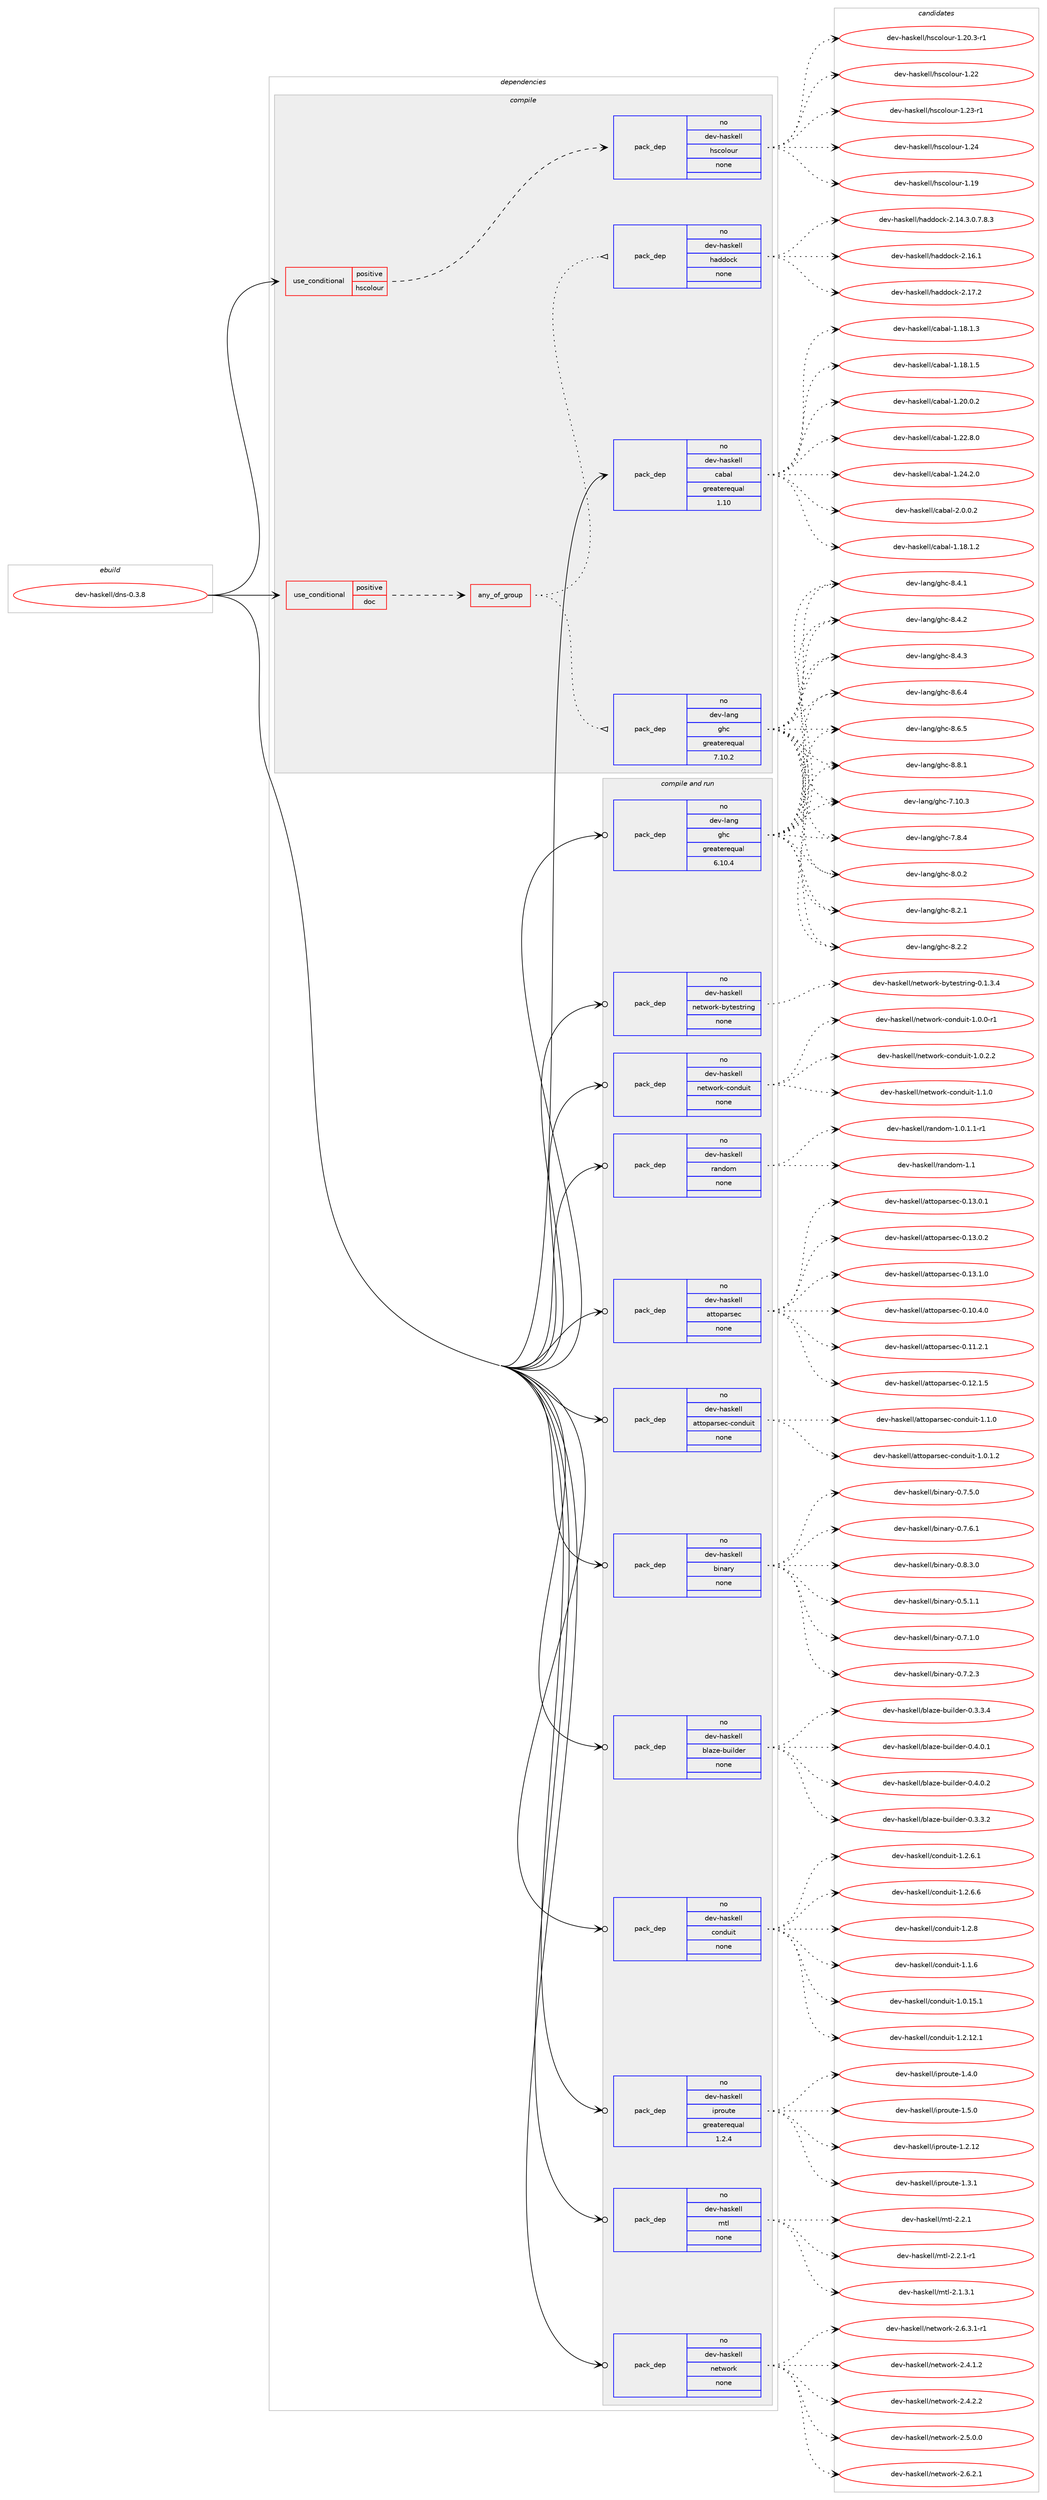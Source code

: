 digraph prolog {

# *************
# Graph options
# *************

newrank=true;
concentrate=true;
compound=true;
graph [rankdir=LR,fontname=Helvetica,fontsize=10,ranksep=1.5];#, ranksep=2.5, nodesep=0.2];
edge  [arrowhead=vee];
node  [fontname=Helvetica,fontsize=10];

# **********
# The ebuild
# **********

subgraph cluster_leftcol {
color=gray;
rank=same;
label=<<i>ebuild</i>>;
id [label="dev-haskell/dns-0.3.8", color=red, width=4, href="../dev-haskell/dns-0.3.8.svg"];
}

# ****************
# The dependencies
# ****************

subgraph cluster_midcol {
color=gray;
label=<<i>dependencies</i>>;
subgraph cluster_compile {
fillcolor="#eeeeee";
style=filled;
label=<<i>compile</i>>;
subgraph cond125532 {
dependency531352 [label=<<TABLE BORDER="0" CELLBORDER="1" CELLSPACING="0" CELLPADDING="4"><TR><TD ROWSPAN="3" CELLPADDING="10">use_conditional</TD></TR><TR><TD>positive</TD></TR><TR><TD>doc</TD></TR></TABLE>>, shape=none, color=red];
subgraph any9766 {
dependency531353 [label=<<TABLE BORDER="0" CELLBORDER="1" CELLSPACING="0" CELLPADDING="4"><TR><TD CELLPADDING="10">any_of_group</TD></TR></TABLE>>, shape=none, color=red];subgraph pack395697 {
dependency531354 [label=<<TABLE BORDER="0" CELLBORDER="1" CELLSPACING="0" CELLPADDING="4" WIDTH="220"><TR><TD ROWSPAN="6" CELLPADDING="30">pack_dep</TD></TR><TR><TD WIDTH="110">no</TD></TR><TR><TD>dev-haskell</TD></TR><TR><TD>haddock</TD></TR><TR><TD>none</TD></TR><TR><TD></TD></TR></TABLE>>, shape=none, color=blue];
}
dependency531353:e -> dependency531354:w [weight=20,style="dotted",arrowhead="oinv"];
subgraph pack395698 {
dependency531355 [label=<<TABLE BORDER="0" CELLBORDER="1" CELLSPACING="0" CELLPADDING="4" WIDTH="220"><TR><TD ROWSPAN="6" CELLPADDING="30">pack_dep</TD></TR><TR><TD WIDTH="110">no</TD></TR><TR><TD>dev-lang</TD></TR><TR><TD>ghc</TD></TR><TR><TD>greaterequal</TD></TR><TR><TD>7.10.2</TD></TR></TABLE>>, shape=none, color=blue];
}
dependency531353:e -> dependency531355:w [weight=20,style="dotted",arrowhead="oinv"];
}
dependency531352:e -> dependency531353:w [weight=20,style="dashed",arrowhead="vee"];
}
id:e -> dependency531352:w [weight=20,style="solid",arrowhead="vee"];
subgraph cond125533 {
dependency531356 [label=<<TABLE BORDER="0" CELLBORDER="1" CELLSPACING="0" CELLPADDING="4"><TR><TD ROWSPAN="3" CELLPADDING="10">use_conditional</TD></TR><TR><TD>positive</TD></TR><TR><TD>hscolour</TD></TR></TABLE>>, shape=none, color=red];
subgraph pack395699 {
dependency531357 [label=<<TABLE BORDER="0" CELLBORDER="1" CELLSPACING="0" CELLPADDING="4" WIDTH="220"><TR><TD ROWSPAN="6" CELLPADDING="30">pack_dep</TD></TR><TR><TD WIDTH="110">no</TD></TR><TR><TD>dev-haskell</TD></TR><TR><TD>hscolour</TD></TR><TR><TD>none</TD></TR><TR><TD></TD></TR></TABLE>>, shape=none, color=blue];
}
dependency531356:e -> dependency531357:w [weight=20,style="dashed",arrowhead="vee"];
}
id:e -> dependency531356:w [weight=20,style="solid",arrowhead="vee"];
subgraph pack395700 {
dependency531358 [label=<<TABLE BORDER="0" CELLBORDER="1" CELLSPACING="0" CELLPADDING="4" WIDTH="220"><TR><TD ROWSPAN="6" CELLPADDING="30">pack_dep</TD></TR><TR><TD WIDTH="110">no</TD></TR><TR><TD>dev-haskell</TD></TR><TR><TD>cabal</TD></TR><TR><TD>greaterequal</TD></TR><TR><TD>1.10</TD></TR></TABLE>>, shape=none, color=blue];
}
id:e -> dependency531358:w [weight=20,style="solid",arrowhead="vee"];
}
subgraph cluster_compileandrun {
fillcolor="#eeeeee";
style=filled;
label=<<i>compile and run</i>>;
subgraph pack395701 {
dependency531359 [label=<<TABLE BORDER="0" CELLBORDER="1" CELLSPACING="0" CELLPADDING="4" WIDTH="220"><TR><TD ROWSPAN="6" CELLPADDING="30">pack_dep</TD></TR><TR><TD WIDTH="110">no</TD></TR><TR><TD>dev-haskell</TD></TR><TR><TD>attoparsec</TD></TR><TR><TD>none</TD></TR><TR><TD></TD></TR></TABLE>>, shape=none, color=blue];
}
id:e -> dependency531359:w [weight=20,style="solid",arrowhead="odotvee"];
subgraph pack395702 {
dependency531360 [label=<<TABLE BORDER="0" CELLBORDER="1" CELLSPACING="0" CELLPADDING="4" WIDTH="220"><TR><TD ROWSPAN="6" CELLPADDING="30">pack_dep</TD></TR><TR><TD WIDTH="110">no</TD></TR><TR><TD>dev-haskell</TD></TR><TR><TD>attoparsec-conduit</TD></TR><TR><TD>none</TD></TR><TR><TD></TD></TR></TABLE>>, shape=none, color=blue];
}
id:e -> dependency531360:w [weight=20,style="solid",arrowhead="odotvee"];
subgraph pack395703 {
dependency531361 [label=<<TABLE BORDER="0" CELLBORDER="1" CELLSPACING="0" CELLPADDING="4" WIDTH="220"><TR><TD ROWSPAN="6" CELLPADDING="30">pack_dep</TD></TR><TR><TD WIDTH="110">no</TD></TR><TR><TD>dev-haskell</TD></TR><TR><TD>binary</TD></TR><TR><TD>none</TD></TR><TR><TD></TD></TR></TABLE>>, shape=none, color=blue];
}
id:e -> dependency531361:w [weight=20,style="solid",arrowhead="odotvee"];
subgraph pack395704 {
dependency531362 [label=<<TABLE BORDER="0" CELLBORDER="1" CELLSPACING="0" CELLPADDING="4" WIDTH="220"><TR><TD ROWSPAN="6" CELLPADDING="30">pack_dep</TD></TR><TR><TD WIDTH="110">no</TD></TR><TR><TD>dev-haskell</TD></TR><TR><TD>blaze-builder</TD></TR><TR><TD>none</TD></TR><TR><TD></TD></TR></TABLE>>, shape=none, color=blue];
}
id:e -> dependency531362:w [weight=20,style="solid",arrowhead="odotvee"];
subgraph pack395705 {
dependency531363 [label=<<TABLE BORDER="0" CELLBORDER="1" CELLSPACING="0" CELLPADDING="4" WIDTH="220"><TR><TD ROWSPAN="6" CELLPADDING="30">pack_dep</TD></TR><TR><TD WIDTH="110">no</TD></TR><TR><TD>dev-haskell</TD></TR><TR><TD>conduit</TD></TR><TR><TD>none</TD></TR><TR><TD></TD></TR></TABLE>>, shape=none, color=blue];
}
id:e -> dependency531363:w [weight=20,style="solid",arrowhead="odotvee"];
subgraph pack395706 {
dependency531364 [label=<<TABLE BORDER="0" CELLBORDER="1" CELLSPACING="0" CELLPADDING="4" WIDTH="220"><TR><TD ROWSPAN="6" CELLPADDING="30">pack_dep</TD></TR><TR><TD WIDTH="110">no</TD></TR><TR><TD>dev-haskell</TD></TR><TR><TD>iproute</TD></TR><TR><TD>greaterequal</TD></TR><TR><TD>1.2.4</TD></TR></TABLE>>, shape=none, color=blue];
}
id:e -> dependency531364:w [weight=20,style="solid",arrowhead="odotvee"];
subgraph pack395707 {
dependency531365 [label=<<TABLE BORDER="0" CELLBORDER="1" CELLSPACING="0" CELLPADDING="4" WIDTH="220"><TR><TD ROWSPAN="6" CELLPADDING="30">pack_dep</TD></TR><TR><TD WIDTH="110">no</TD></TR><TR><TD>dev-haskell</TD></TR><TR><TD>mtl</TD></TR><TR><TD>none</TD></TR><TR><TD></TD></TR></TABLE>>, shape=none, color=blue];
}
id:e -> dependency531365:w [weight=20,style="solid",arrowhead="odotvee"];
subgraph pack395708 {
dependency531366 [label=<<TABLE BORDER="0" CELLBORDER="1" CELLSPACING="0" CELLPADDING="4" WIDTH="220"><TR><TD ROWSPAN="6" CELLPADDING="30">pack_dep</TD></TR><TR><TD WIDTH="110">no</TD></TR><TR><TD>dev-haskell</TD></TR><TR><TD>network</TD></TR><TR><TD>none</TD></TR><TR><TD></TD></TR></TABLE>>, shape=none, color=blue];
}
id:e -> dependency531366:w [weight=20,style="solid",arrowhead="odotvee"];
subgraph pack395709 {
dependency531367 [label=<<TABLE BORDER="0" CELLBORDER="1" CELLSPACING="0" CELLPADDING="4" WIDTH="220"><TR><TD ROWSPAN="6" CELLPADDING="30">pack_dep</TD></TR><TR><TD WIDTH="110">no</TD></TR><TR><TD>dev-haskell</TD></TR><TR><TD>network-bytestring</TD></TR><TR><TD>none</TD></TR><TR><TD></TD></TR></TABLE>>, shape=none, color=blue];
}
id:e -> dependency531367:w [weight=20,style="solid",arrowhead="odotvee"];
subgraph pack395710 {
dependency531368 [label=<<TABLE BORDER="0" CELLBORDER="1" CELLSPACING="0" CELLPADDING="4" WIDTH="220"><TR><TD ROWSPAN="6" CELLPADDING="30">pack_dep</TD></TR><TR><TD WIDTH="110">no</TD></TR><TR><TD>dev-haskell</TD></TR><TR><TD>network-conduit</TD></TR><TR><TD>none</TD></TR><TR><TD></TD></TR></TABLE>>, shape=none, color=blue];
}
id:e -> dependency531368:w [weight=20,style="solid",arrowhead="odotvee"];
subgraph pack395711 {
dependency531369 [label=<<TABLE BORDER="0" CELLBORDER="1" CELLSPACING="0" CELLPADDING="4" WIDTH="220"><TR><TD ROWSPAN="6" CELLPADDING="30">pack_dep</TD></TR><TR><TD WIDTH="110">no</TD></TR><TR><TD>dev-haskell</TD></TR><TR><TD>random</TD></TR><TR><TD>none</TD></TR><TR><TD></TD></TR></TABLE>>, shape=none, color=blue];
}
id:e -> dependency531369:w [weight=20,style="solid",arrowhead="odotvee"];
subgraph pack395712 {
dependency531370 [label=<<TABLE BORDER="0" CELLBORDER="1" CELLSPACING="0" CELLPADDING="4" WIDTH="220"><TR><TD ROWSPAN="6" CELLPADDING="30">pack_dep</TD></TR><TR><TD WIDTH="110">no</TD></TR><TR><TD>dev-lang</TD></TR><TR><TD>ghc</TD></TR><TR><TD>greaterequal</TD></TR><TR><TD>6.10.4</TD></TR></TABLE>>, shape=none, color=blue];
}
id:e -> dependency531370:w [weight=20,style="solid",arrowhead="odotvee"];
}
subgraph cluster_run {
fillcolor="#eeeeee";
style=filled;
label=<<i>run</i>>;
}
}

# **************
# The candidates
# **************

subgraph cluster_choices {
rank=same;
color=gray;
label=<<i>candidates</i>>;

subgraph choice395697 {
color=black;
nodesep=1;
choice1001011184510497115107101108108471049710010011199107455046495246514648465546564651 [label="dev-haskell/haddock-2.14.3.0.7.8.3", color=red, width=4,href="../dev-haskell/haddock-2.14.3.0.7.8.3.svg"];
choice100101118451049711510710110810847104971001001119910745504649544649 [label="dev-haskell/haddock-2.16.1", color=red, width=4,href="../dev-haskell/haddock-2.16.1.svg"];
choice100101118451049711510710110810847104971001001119910745504649554650 [label="dev-haskell/haddock-2.17.2", color=red, width=4,href="../dev-haskell/haddock-2.17.2.svg"];
dependency531354:e -> choice1001011184510497115107101108108471049710010011199107455046495246514648465546564651:w [style=dotted,weight="100"];
dependency531354:e -> choice100101118451049711510710110810847104971001001119910745504649544649:w [style=dotted,weight="100"];
dependency531354:e -> choice100101118451049711510710110810847104971001001119910745504649554650:w [style=dotted,weight="100"];
}
subgraph choice395698 {
color=black;
nodesep=1;
choice1001011184510897110103471031049945554649484651 [label="dev-lang/ghc-7.10.3", color=red, width=4,href="../dev-lang/ghc-7.10.3.svg"];
choice10010111845108971101034710310499455546564652 [label="dev-lang/ghc-7.8.4", color=red, width=4,href="../dev-lang/ghc-7.8.4.svg"];
choice10010111845108971101034710310499455646484650 [label="dev-lang/ghc-8.0.2", color=red, width=4,href="../dev-lang/ghc-8.0.2.svg"];
choice10010111845108971101034710310499455646504649 [label="dev-lang/ghc-8.2.1", color=red, width=4,href="../dev-lang/ghc-8.2.1.svg"];
choice10010111845108971101034710310499455646504650 [label="dev-lang/ghc-8.2.2", color=red, width=4,href="../dev-lang/ghc-8.2.2.svg"];
choice10010111845108971101034710310499455646524649 [label="dev-lang/ghc-8.4.1", color=red, width=4,href="../dev-lang/ghc-8.4.1.svg"];
choice10010111845108971101034710310499455646524650 [label="dev-lang/ghc-8.4.2", color=red, width=4,href="../dev-lang/ghc-8.4.2.svg"];
choice10010111845108971101034710310499455646524651 [label="dev-lang/ghc-8.4.3", color=red, width=4,href="../dev-lang/ghc-8.4.3.svg"];
choice10010111845108971101034710310499455646544652 [label="dev-lang/ghc-8.6.4", color=red, width=4,href="../dev-lang/ghc-8.6.4.svg"];
choice10010111845108971101034710310499455646544653 [label="dev-lang/ghc-8.6.5", color=red, width=4,href="../dev-lang/ghc-8.6.5.svg"];
choice10010111845108971101034710310499455646564649 [label="dev-lang/ghc-8.8.1", color=red, width=4,href="../dev-lang/ghc-8.8.1.svg"];
dependency531355:e -> choice1001011184510897110103471031049945554649484651:w [style=dotted,weight="100"];
dependency531355:e -> choice10010111845108971101034710310499455546564652:w [style=dotted,weight="100"];
dependency531355:e -> choice10010111845108971101034710310499455646484650:w [style=dotted,weight="100"];
dependency531355:e -> choice10010111845108971101034710310499455646504649:w [style=dotted,weight="100"];
dependency531355:e -> choice10010111845108971101034710310499455646504650:w [style=dotted,weight="100"];
dependency531355:e -> choice10010111845108971101034710310499455646524649:w [style=dotted,weight="100"];
dependency531355:e -> choice10010111845108971101034710310499455646524650:w [style=dotted,weight="100"];
dependency531355:e -> choice10010111845108971101034710310499455646524651:w [style=dotted,weight="100"];
dependency531355:e -> choice10010111845108971101034710310499455646544652:w [style=dotted,weight="100"];
dependency531355:e -> choice10010111845108971101034710310499455646544653:w [style=dotted,weight="100"];
dependency531355:e -> choice10010111845108971101034710310499455646564649:w [style=dotted,weight="100"];
}
subgraph choice395699 {
color=black;
nodesep=1;
choice100101118451049711510710110810847104115991111081111171144549464957 [label="dev-haskell/hscolour-1.19", color=red, width=4,href="../dev-haskell/hscolour-1.19.svg"];
choice10010111845104971151071011081084710411599111108111117114454946504846514511449 [label="dev-haskell/hscolour-1.20.3-r1", color=red, width=4,href="../dev-haskell/hscolour-1.20.3-r1.svg"];
choice100101118451049711510710110810847104115991111081111171144549465050 [label="dev-haskell/hscolour-1.22", color=red, width=4,href="../dev-haskell/hscolour-1.22.svg"];
choice1001011184510497115107101108108471041159911110811111711445494650514511449 [label="dev-haskell/hscolour-1.23-r1", color=red, width=4,href="../dev-haskell/hscolour-1.23-r1.svg"];
choice100101118451049711510710110810847104115991111081111171144549465052 [label="dev-haskell/hscolour-1.24", color=red, width=4,href="../dev-haskell/hscolour-1.24.svg"];
dependency531357:e -> choice100101118451049711510710110810847104115991111081111171144549464957:w [style=dotted,weight="100"];
dependency531357:e -> choice10010111845104971151071011081084710411599111108111117114454946504846514511449:w [style=dotted,weight="100"];
dependency531357:e -> choice100101118451049711510710110810847104115991111081111171144549465050:w [style=dotted,weight="100"];
dependency531357:e -> choice1001011184510497115107101108108471041159911110811111711445494650514511449:w [style=dotted,weight="100"];
dependency531357:e -> choice100101118451049711510710110810847104115991111081111171144549465052:w [style=dotted,weight="100"];
}
subgraph choice395700 {
color=black;
nodesep=1;
choice10010111845104971151071011081084799979897108454946495646494650 [label="dev-haskell/cabal-1.18.1.2", color=red, width=4,href="../dev-haskell/cabal-1.18.1.2.svg"];
choice10010111845104971151071011081084799979897108454946495646494651 [label="dev-haskell/cabal-1.18.1.3", color=red, width=4,href="../dev-haskell/cabal-1.18.1.3.svg"];
choice10010111845104971151071011081084799979897108454946495646494653 [label="dev-haskell/cabal-1.18.1.5", color=red, width=4,href="../dev-haskell/cabal-1.18.1.5.svg"];
choice10010111845104971151071011081084799979897108454946504846484650 [label="dev-haskell/cabal-1.20.0.2", color=red, width=4,href="../dev-haskell/cabal-1.20.0.2.svg"];
choice10010111845104971151071011081084799979897108454946505046564648 [label="dev-haskell/cabal-1.22.8.0", color=red, width=4,href="../dev-haskell/cabal-1.22.8.0.svg"];
choice10010111845104971151071011081084799979897108454946505246504648 [label="dev-haskell/cabal-1.24.2.0", color=red, width=4,href="../dev-haskell/cabal-1.24.2.0.svg"];
choice100101118451049711510710110810847999798971084550464846484650 [label="dev-haskell/cabal-2.0.0.2", color=red, width=4,href="../dev-haskell/cabal-2.0.0.2.svg"];
dependency531358:e -> choice10010111845104971151071011081084799979897108454946495646494650:w [style=dotted,weight="100"];
dependency531358:e -> choice10010111845104971151071011081084799979897108454946495646494651:w [style=dotted,weight="100"];
dependency531358:e -> choice10010111845104971151071011081084799979897108454946495646494653:w [style=dotted,weight="100"];
dependency531358:e -> choice10010111845104971151071011081084799979897108454946504846484650:w [style=dotted,weight="100"];
dependency531358:e -> choice10010111845104971151071011081084799979897108454946505046564648:w [style=dotted,weight="100"];
dependency531358:e -> choice10010111845104971151071011081084799979897108454946505246504648:w [style=dotted,weight="100"];
dependency531358:e -> choice100101118451049711510710110810847999798971084550464846484650:w [style=dotted,weight="100"];
}
subgraph choice395701 {
color=black;
nodesep=1;
choice100101118451049711510710110810847971161161111129711411510199454846494846524648 [label="dev-haskell/attoparsec-0.10.4.0", color=red, width=4,href="../dev-haskell/attoparsec-0.10.4.0.svg"];
choice100101118451049711510710110810847971161161111129711411510199454846494946504649 [label="dev-haskell/attoparsec-0.11.2.1", color=red, width=4,href="../dev-haskell/attoparsec-0.11.2.1.svg"];
choice100101118451049711510710110810847971161161111129711411510199454846495046494653 [label="dev-haskell/attoparsec-0.12.1.5", color=red, width=4,href="../dev-haskell/attoparsec-0.12.1.5.svg"];
choice100101118451049711510710110810847971161161111129711411510199454846495146484649 [label="dev-haskell/attoparsec-0.13.0.1", color=red, width=4,href="../dev-haskell/attoparsec-0.13.0.1.svg"];
choice100101118451049711510710110810847971161161111129711411510199454846495146484650 [label="dev-haskell/attoparsec-0.13.0.2", color=red, width=4,href="../dev-haskell/attoparsec-0.13.0.2.svg"];
choice100101118451049711510710110810847971161161111129711411510199454846495146494648 [label="dev-haskell/attoparsec-0.13.1.0", color=red, width=4,href="../dev-haskell/attoparsec-0.13.1.0.svg"];
dependency531359:e -> choice100101118451049711510710110810847971161161111129711411510199454846494846524648:w [style=dotted,weight="100"];
dependency531359:e -> choice100101118451049711510710110810847971161161111129711411510199454846494946504649:w [style=dotted,weight="100"];
dependency531359:e -> choice100101118451049711510710110810847971161161111129711411510199454846495046494653:w [style=dotted,weight="100"];
dependency531359:e -> choice100101118451049711510710110810847971161161111129711411510199454846495146484649:w [style=dotted,weight="100"];
dependency531359:e -> choice100101118451049711510710110810847971161161111129711411510199454846495146484650:w [style=dotted,weight="100"];
dependency531359:e -> choice100101118451049711510710110810847971161161111129711411510199454846495146494648:w [style=dotted,weight="100"];
}
subgraph choice395702 {
color=black;
nodesep=1;
choice10010111845104971151071011081084797116116111112971141151019945991111101001171051164549464846494650 [label="dev-haskell/attoparsec-conduit-1.0.1.2", color=red, width=4,href="../dev-haskell/attoparsec-conduit-1.0.1.2.svg"];
choice1001011184510497115107101108108479711611611111297114115101994599111110100117105116454946494648 [label="dev-haskell/attoparsec-conduit-1.1.0", color=red, width=4,href="../dev-haskell/attoparsec-conduit-1.1.0.svg"];
dependency531360:e -> choice10010111845104971151071011081084797116116111112971141151019945991111101001171051164549464846494650:w [style=dotted,weight="100"];
dependency531360:e -> choice1001011184510497115107101108108479711611611111297114115101994599111110100117105116454946494648:w [style=dotted,weight="100"];
}
subgraph choice395703 {
color=black;
nodesep=1;
choice10010111845104971151071011081084798105110971141214548465346494649 [label="dev-haskell/binary-0.5.1.1", color=red, width=4,href="../dev-haskell/binary-0.5.1.1.svg"];
choice10010111845104971151071011081084798105110971141214548465546494648 [label="dev-haskell/binary-0.7.1.0", color=red, width=4,href="../dev-haskell/binary-0.7.1.0.svg"];
choice10010111845104971151071011081084798105110971141214548465546504651 [label="dev-haskell/binary-0.7.2.3", color=red, width=4,href="../dev-haskell/binary-0.7.2.3.svg"];
choice10010111845104971151071011081084798105110971141214548465546534648 [label="dev-haskell/binary-0.7.5.0", color=red, width=4,href="../dev-haskell/binary-0.7.5.0.svg"];
choice10010111845104971151071011081084798105110971141214548465546544649 [label="dev-haskell/binary-0.7.6.1", color=red, width=4,href="../dev-haskell/binary-0.7.6.1.svg"];
choice10010111845104971151071011081084798105110971141214548465646514648 [label="dev-haskell/binary-0.8.3.0", color=red, width=4,href="../dev-haskell/binary-0.8.3.0.svg"];
dependency531361:e -> choice10010111845104971151071011081084798105110971141214548465346494649:w [style=dotted,weight="100"];
dependency531361:e -> choice10010111845104971151071011081084798105110971141214548465546494648:w [style=dotted,weight="100"];
dependency531361:e -> choice10010111845104971151071011081084798105110971141214548465546504651:w [style=dotted,weight="100"];
dependency531361:e -> choice10010111845104971151071011081084798105110971141214548465546534648:w [style=dotted,weight="100"];
dependency531361:e -> choice10010111845104971151071011081084798105110971141214548465546544649:w [style=dotted,weight="100"];
dependency531361:e -> choice10010111845104971151071011081084798105110971141214548465646514648:w [style=dotted,weight="100"];
}
subgraph choice395704 {
color=black;
nodesep=1;
choice100101118451049711510710110810847981089712210145981171051081001011144548465146514650 [label="dev-haskell/blaze-builder-0.3.3.2", color=red, width=4,href="../dev-haskell/blaze-builder-0.3.3.2.svg"];
choice100101118451049711510710110810847981089712210145981171051081001011144548465146514652 [label="dev-haskell/blaze-builder-0.3.3.4", color=red, width=4,href="../dev-haskell/blaze-builder-0.3.3.4.svg"];
choice100101118451049711510710110810847981089712210145981171051081001011144548465246484649 [label="dev-haskell/blaze-builder-0.4.0.1", color=red, width=4,href="../dev-haskell/blaze-builder-0.4.0.1.svg"];
choice100101118451049711510710110810847981089712210145981171051081001011144548465246484650 [label="dev-haskell/blaze-builder-0.4.0.2", color=red, width=4,href="../dev-haskell/blaze-builder-0.4.0.2.svg"];
dependency531362:e -> choice100101118451049711510710110810847981089712210145981171051081001011144548465146514650:w [style=dotted,weight="100"];
dependency531362:e -> choice100101118451049711510710110810847981089712210145981171051081001011144548465146514652:w [style=dotted,weight="100"];
dependency531362:e -> choice100101118451049711510710110810847981089712210145981171051081001011144548465246484649:w [style=dotted,weight="100"];
dependency531362:e -> choice100101118451049711510710110810847981089712210145981171051081001011144548465246484650:w [style=dotted,weight="100"];
}
subgraph choice395705 {
color=black;
nodesep=1;
choice10010111845104971151071011081084799111110100117105116454946484649534649 [label="dev-haskell/conduit-1.0.15.1", color=red, width=4,href="../dev-haskell/conduit-1.0.15.1.svg"];
choice10010111845104971151071011081084799111110100117105116454946494654 [label="dev-haskell/conduit-1.1.6", color=red, width=4,href="../dev-haskell/conduit-1.1.6.svg"];
choice10010111845104971151071011081084799111110100117105116454946504649504649 [label="dev-haskell/conduit-1.2.12.1", color=red, width=4,href="../dev-haskell/conduit-1.2.12.1.svg"];
choice100101118451049711510710110810847991111101001171051164549465046544649 [label="dev-haskell/conduit-1.2.6.1", color=red, width=4,href="../dev-haskell/conduit-1.2.6.1.svg"];
choice100101118451049711510710110810847991111101001171051164549465046544654 [label="dev-haskell/conduit-1.2.6.6", color=red, width=4,href="../dev-haskell/conduit-1.2.6.6.svg"];
choice10010111845104971151071011081084799111110100117105116454946504656 [label="dev-haskell/conduit-1.2.8", color=red, width=4,href="../dev-haskell/conduit-1.2.8.svg"];
dependency531363:e -> choice10010111845104971151071011081084799111110100117105116454946484649534649:w [style=dotted,weight="100"];
dependency531363:e -> choice10010111845104971151071011081084799111110100117105116454946494654:w [style=dotted,weight="100"];
dependency531363:e -> choice10010111845104971151071011081084799111110100117105116454946504649504649:w [style=dotted,weight="100"];
dependency531363:e -> choice100101118451049711510710110810847991111101001171051164549465046544649:w [style=dotted,weight="100"];
dependency531363:e -> choice100101118451049711510710110810847991111101001171051164549465046544654:w [style=dotted,weight="100"];
dependency531363:e -> choice10010111845104971151071011081084799111110100117105116454946504656:w [style=dotted,weight="100"];
}
subgraph choice395706 {
color=black;
nodesep=1;
choice10010111845104971151071011081084710511211411111711610145494650464950 [label="dev-haskell/iproute-1.2.12", color=red, width=4,href="../dev-haskell/iproute-1.2.12.svg"];
choice100101118451049711510710110810847105112114111117116101454946514649 [label="dev-haskell/iproute-1.3.1", color=red, width=4,href="../dev-haskell/iproute-1.3.1.svg"];
choice100101118451049711510710110810847105112114111117116101454946524648 [label="dev-haskell/iproute-1.4.0", color=red, width=4,href="../dev-haskell/iproute-1.4.0.svg"];
choice100101118451049711510710110810847105112114111117116101454946534648 [label="dev-haskell/iproute-1.5.0", color=red, width=4,href="../dev-haskell/iproute-1.5.0.svg"];
dependency531364:e -> choice10010111845104971151071011081084710511211411111711610145494650464950:w [style=dotted,weight="100"];
dependency531364:e -> choice100101118451049711510710110810847105112114111117116101454946514649:w [style=dotted,weight="100"];
dependency531364:e -> choice100101118451049711510710110810847105112114111117116101454946524648:w [style=dotted,weight="100"];
dependency531364:e -> choice100101118451049711510710110810847105112114111117116101454946534648:w [style=dotted,weight="100"];
}
subgraph choice395707 {
color=black;
nodesep=1;
choice1001011184510497115107101108108471091161084550464946514649 [label="dev-haskell/mtl-2.1.3.1", color=red, width=4,href="../dev-haskell/mtl-2.1.3.1.svg"];
choice100101118451049711510710110810847109116108455046504649 [label="dev-haskell/mtl-2.2.1", color=red, width=4,href="../dev-haskell/mtl-2.2.1.svg"];
choice1001011184510497115107101108108471091161084550465046494511449 [label="dev-haskell/mtl-2.2.1-r1", color=red, width=4,href="../dev-haskell/mtl-2.2.1-r1.svg"];
dependency531365:e -> choice1001011184510497115107101108108471091161084550464946514649:w [style=dotted,weight="100"];
dependency531365:e -> choice100101118451049711510710110810847109116108455046504649:w [style=dotted,weight="100"];
dependency531365:e -> choice1001011184510497115107101108108471091161084550465046494511449:w [style=dotted,weight="100"];
}
subgraph choice395708 {
color=black;
nodesep=1;
choice1001011184510497115107101108108471101011161191111141074550465246494650 [label="dev-haskell/network-2.4.1.2", color=red, width=4,href="../dev-haskell/network-2.4.1.2.svg"];
choice1001011184510497115107101108108471101011161191111141074550465246504650 [label="dev-haskell/network-2.4.2.2", color=red, width=4,href="../dev-haskell/network-2.4.2.2.svg"];
choice1001011184510497115107101108108471101011161191111141074550465346484648 [label="dev-haskell/network-2.5.0.0", color=red, width=4,href="../dev-haskell/network-2.5.0.0.svg"];
choice1001011184510497115107101108108471101011161191111141074550465446504649 [label="dev-haskell/network-2.6.2.1", color=red, width=4,href="../dev-haskell/network-2.6.2.1.svg"];
choice10010111845104971151071011081084711010111611911111410745504654465146494511449 [label="dev-haskell/network-2.6.3.1-r1", color=red, width=4,href="../dev-haskell/network-2.6.3.1-r1.svg"];
dependency531366:e -> choice1001011184510497115107101108108471101011161191111141074550465246494650:w [style=dotted,weight="100"];
dependency531366:e -> choice1001011184510497115107101108108471101011161191111141074550465246504650:w [style=dotted,weight="100"];
dependency531366:e -> choice1001011184510497115107101108108471101011161191111141074550465346484648:w [style=dotted,weight="100"];
dependency531366:e -> choice1001011184510497115107101108108471101011161191111141074550465446504649:w [style=dotted,weight="100"];
dependency531366:e -> choice10010111845104971151071011081084711010111611911111410745504654465146494511449:w [style=dotted,weight="100"];
}
subgraph choice395709 {
color=black;
nodesep=1;
choice10010111845104971151071011081084711010111611911111410745981211161011151161141051101034548464946514652 [label="dev-haskell/network-bytestring-0.1.3.4", color=red, width=4,href="../dev-haskell/network-bytestring-0.1.3.4.svg"];
dependency531367:e -> choice10010111845104971151071011081084711010111611911111410745981211161011151161141051101034548464946514652:w [style=dotted,weight="100"];
}
subgraph choice395710 {
color=black;
nodesep=1;
choice10010111845104971151071011081084711010111611911111410745991111101001171051164549464846484511449 [label="dev-haskell/network-conduit-1.0.0-r1", color=red, width=4,href="../dev-haskell/network-conduit-1.0.0-r1.svg"];
choice10010111845104971151071011081084711010111611911111410745991111101001171051164549464846504650 [label="dev-haskell/network-conduit-1.0.2.2", color=red, width=4,href="../dev-haskell/network-conduit-1.0.2.2.svg"];
choice1001011184510497115107101108108471101011161191111141074599111110100117105116454946494648 [label="dev-haskell/network-conduit-1.1.0", color=red, width=4,href="../dev-haskell/network-conduit-1.1.0.svg"];
dependency531368:e -> choice10010111845104971151071011081084711010111611911111410745991111101001171051164549464846484511449:w [style=dotted,weight="100"];
dependency531368:e -> choice10010111845104971151071011081084711010111611911111410745991111101001171051164549464846504650:w [style=dotted,weight="100"];
dependency531368:e -> choice1001011184510497115107101108108471101011161191111141074599111110100117105116454946494648:w [style=dotted,weight="100"];
}
subgraph choice395711 {
color=black;
nodesep=1;
choice1001011184510497115107101108108471149711010011110945494648464946494511449 [label="dev-haskell/random-1.0.1.1-r1", color=red, width=4,href="../dev-haskell/random-1.0.1.1-r1.svg"];
choice1001011184510497115107101108108471149711010011110945494649 [label="dev-haskell/random-1.1", color=red, width=4,href="../dev-haskell/random-1.1.svg"];
dependency531369:e -> choice1001011184510497115107101108108471149711010011110945494648464946494511449:w [style=dotted,weight="100"];
dependency531369:e -> choice1001011184510497115107101108108471149711010011110945494649:w [style=dotted,weight="100"];
}
subgraph choice395712 {
color=black;
nodesep=1;
choice1001011184510897110103471031049945554649484651 [label="dev-lang/ghc-7.10.3", color=red, width=4,href="../dev-lang/ghc-7.10.3.svg"];
choice10010111845108971101034710310499455546564652 [label="dev-lang/ghc-7.8.4", color=red, width=4,href="../dev-lang/ghc-7.8.4.svg"];
choice10010111845108971101034710310499455646484650 [label="dev-lang/ghc-8.0.2", color=red, width=4,href="../dev-lang/ghc-8.0.2.svg"];
choice10010111845108971101034710310499455646504649 [label="dev-lang/ghc-8.2.1", color=red, width=4,href="../dev-lang/ghc-8.2.1.svg"];
choice10010111845108971101034710310499455646504650 [label="dev-lang/ghc-8.2.2", color=red, width=4,href="../dev-lang/ghc-8.2.2.svg"];
choice10010111845108971101034710310499455646524649 [label="dev-lang/ghc-8.4.1", color=red, width=4,href="../dev-lang/ghc-8.4.1.svg"];
choice10010111845108971101034710310499455646524650 [label="dev-lang/ghc-8.4.2", color=red, width=4,href="../dev-lang/ghc-8.4.2.svg"];
choice10010111845108971101034710310499455646524651 [label="dev-lang/ghc-8.4.3", color=red, width=4,href="../dev-lang/ghc-8.4.3.svg"];
choice10010111845108971101034710310499455646544652 [label="dev-lang/ghc-8.6.4", color=red, width=4,href="../dev-lang/ghc-8.6.4.svg"];
choice10010111845108971101034710310499455646544653 [label="dev-lang/ghc-8.6.5", color=red, width=4,href="../dev-lang/ghc-8.6.5.svg"];
choice10010111845108971101034710310499455646564649 [label="dev-lang/ghc-8.8.1", color=red, width=4,href="../dev-lang/ghc-8.8.1.svg"];
dependency531370:e -> choice1001011184510897110103471031049945554649484651:w [style=dotted,weight="100"];
dependency531370:e -> choice10010111845108971101034710310499455546564652:w [style=dotted,weight="100"];
dependency531370:e -> choice10010111845108971101034710310499455646484650:w [style=dotted,weight="100"];
dependency531370:e -> choice10010111845108971101034710310499455646504649:w [style=dotted,weight="100"];
dependency531370:e -> choice10010111845108971101034710310499455646504650:w [style=dotted,weight="100"];
dependency531370:e -> choice10010111845108971101034710310499455646524649:w [style=dotted,weight="100"];
dependency531370:e -> choice10010111845108971101034710310499455646524650:w [style=dotted,weight="100"];
dependency531370:e -> choice10010111845108971101034710310499455646524651:w [style=dotted,weight="100"];
dependency531370:e -> choice10010111845108971101034710310499455646544652:w [style=dotted,weight="100"];
dependency531370:e -> choice10010111845108971101034710310499455646544653:w [style=dotted,weight="100"];
dependency531370:e -> choice10010111845108971101034710310499455646564649:w [style=dotted,weight="100"];
}
}

}
